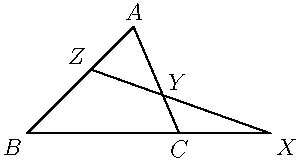 
import geometry;

size(150);

pair A = (2, 7);
label("$A$", A, N);
pair B = (-5, 0);
label("$B$", B, SW);
pair C = (5, 0);
label("$C$", C, S);

draw(A -- B -- C -- cycle);

real ta = 1.6;
real tc = 0.4;

pair X = ((1-ta)*B.x+ta*C.x, (1-ta)*B.y+ta*C.y);
label("$X$", X, SE);
pair Z = ((1-tc)*A.x+tc*B.x, (1-tc)*A.y+tc*B.y);
label("$Z$", Z, NW);
pair Y = intersectionpoint(X -- Z, A -- C);
label("$Y$", Y, NE);

draw(C -- X);
draw(X -- Y -- Z);
